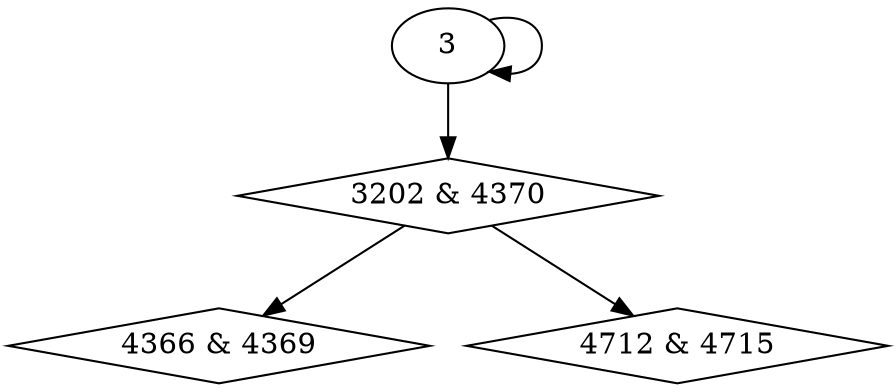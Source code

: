 digraph {
0 [label = "3202 & 4370", shape = diamond];
1 [label = "4366 & 4369", shape = diamond];
2 [label = "4712 & 4715", shape = diamond];
3 -> 0;
0 -> 1;
0 -> 2;
3 -> 3;
}

